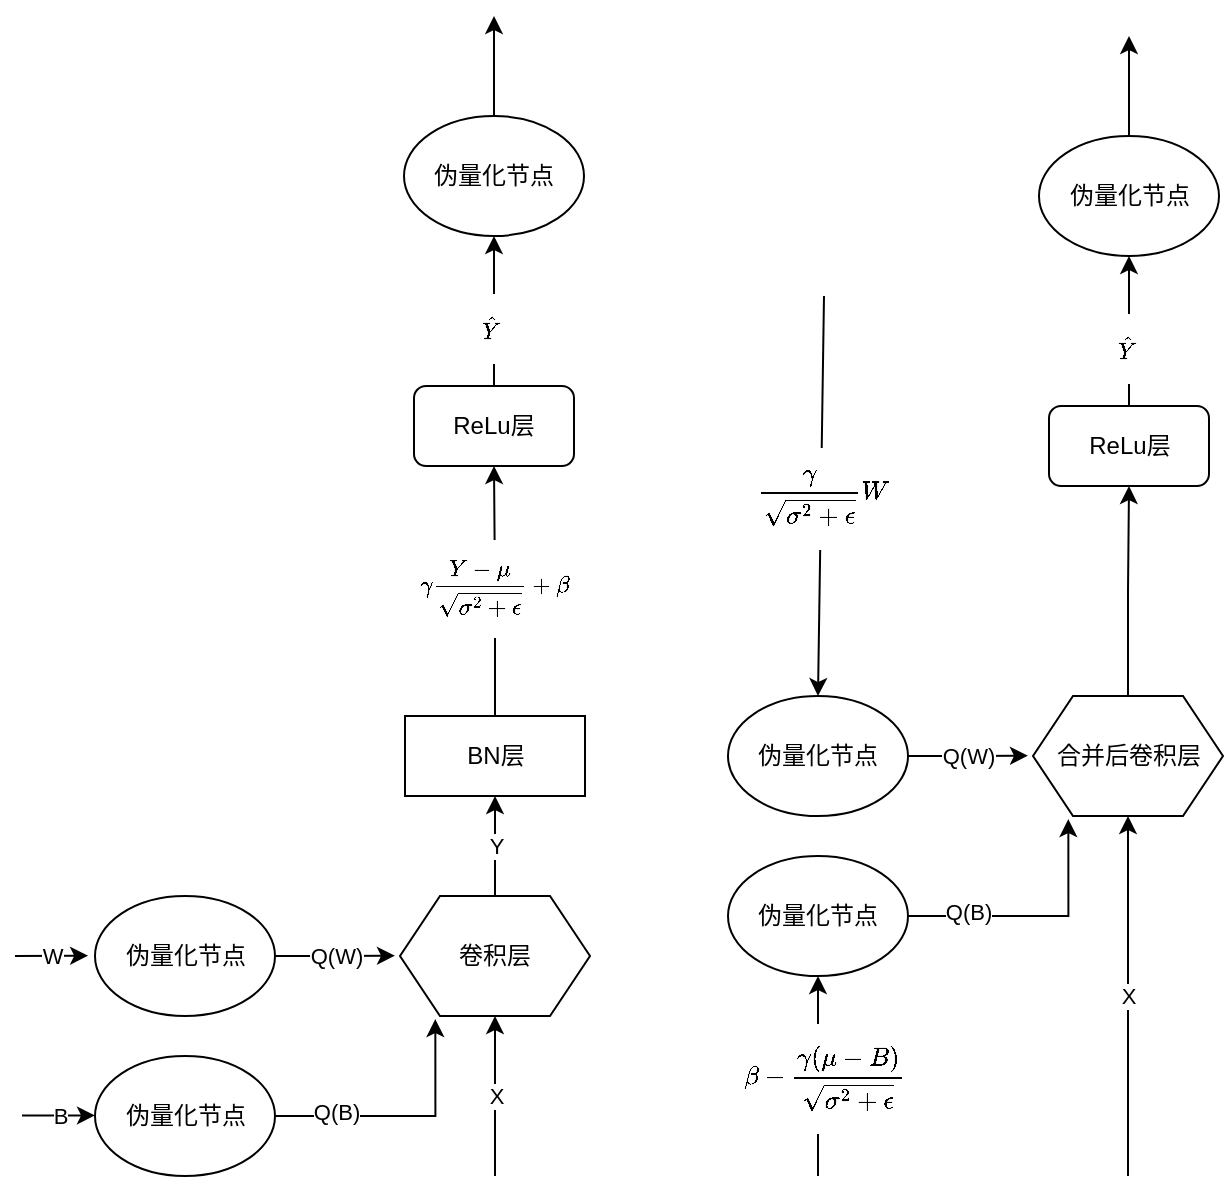 <mxfile version="22.1.11" type="github">
  <diagram name="第 1 页" id="X9jvzgMZtcE-ZR-s-Yis">
    <mxGraphModel dx="2074" dy="1106" grid="1" gridSize="10" guides="1" tooltips="1" connect="1" arrows="1" fold="1" page="1" pageScale="1" pageWidth="827" pageHeight="1169" math="1" shadow="0">
      <root>
        <mxCell id="0" />
        <mxCell id="1" parent="0" />
        <mxCell id="bzvXZ9JU_XJJX3I2Di7V-11" value="Y" style="edgeStyle=orthogonalEdgeStyle;rounded=0;orthogonalLoop=1;jettySize=auto;html=1;exitX=0.5;exitY=0;exitDx=0;exitDy=0;entryX=0.5;entryY=1;entryDx=0;entryDy=0;" parent="1" source="bzvXZ9JU_XJJX3I2Di7V-1" target="bzvXZ9JU_XJJX3I2Di7V-3" edge="1">
          <mxGeometry x="0.012" relative="1" as="geometry">
            <mxPoint as="offset" />
          </mxGeometry>
        </mxCell>
        <mxCell id="bzvXZ9JU_XJJX3I2Di7V-1" value="卷积层" style="shape=hexagon;perimeter=hexagonPerimeter2;whiteSpace=wrap;html=1;fixedSize=1;" parent="1" vertex="1">
          <mxGeometry x="223" y="610" width="95" height="60" as="geometry" />
        </mxCell>
        <mxCell id="bzvXZ9JU_XJJX3I2Di7V-14" style="edgeStyle=orthogonalEdgeStyle;rounded=0;orthogonalLoop=1;jettySize=auto;html=1;exitX=0.5;exitY=0;exitDx=0;exitDy=0;entryX=0.5;entryY=1;entryDx=0;entryDy=0;" parent="1" source="bzvXZ9JU_XJJX3I2Di7V-2" target="bzvXZ9JU_XJJX3I2Di7V-4" edge="1">
          <mxGeometry relative="1" as="geometry" />
        </mxCell>
        <mxCell id="bzvXZ9JU_XJJX3I2Di7V-27" value="&lt;font style=&quot;font-size: 10px;&quot;&gt;$$ \hat Y$$&lt;/font&gt;" style="edgeLabel;html=1;align=center;verticalAlign=middle;resizable=0;points=[];" parent="bzvXZ9JU_XJJX3I2Di7V-14" vertex="1" connectable="0">
          <mxGeometry x="-0.221" y="2" relative="1" as="geometry">
            <mxPoint as="offset" />
          </mxGeometry>
        </mxCell>
        <mxCell id="bzvXZ9JU_XJJX3I2Di7V-2" value="ReLu层" style="rounded=1;whiteSpace=wrap;html=1;" parent="1" vertex="1">
          <mxGeometry x="230" y="355" width="80" height="40" as="geometry" />
        </mxCell>
        <mxCell id="bzvXZ9JU_XJJX3I2Di7V-12" style="edgeStyle=orthogonalEdgeStyle;rounded=0;orthogonalLoop=1;jettySize=auto;html=1;exitX=0.5;exitY=0;exitDx=0;exitDy=0;entryX=0.5;entryY=1;entryDx=0;entryDy=0;" parent="1" source="bzvXZ9JU_XJJX3I2Di7V-3" target="bzvXZ9JU_XJJX3I2Di7V-2" edge="1">
          <mxGeometry relative="1" as="geometry" />
        </mxCell>
        <mxCell id="bzvXZ9JU_XJJX3I2Di7V-23" value="&lt;div style=&quot;font-family: Consolas, &amp;quot;Courier New&amp;quot;, monospace; line-height: 19px;&quot;&gt;&lt;span style=&quot;background-color: rgb(255, 255, 255);&quot;&gt;&lt;font style=&quot;font-size: 10px;&quot;&gt;$$\gamma \frac{Y-\mu}{\sqrt{\sigma^2+\epsilon}}+\beta$$&lt;/font&gt;&lt;/span&gt;&lt;/div&gt;" style="edgeLabel;html=1;align=center;verticalAlign=middle;resizable=0;points=[];" parent="bzvXZ9JU_XJJX3I2Di7V-12" vertex="1" connectable="0">
          <mxGeometry x="0.028" relative="1" as="geometry">
            <mxPoint as="offset" />
          </mxGeometry>
        </mxCell>
        <mxCell id="bzvXZ9JU_XJJX3I2Di7V-3" value="BN层" style="rounded=0;whiteSpace=wrap;html=1;" parent="1" vertex="1">
          <mxGeometry x="225.5" y="520" width="90" height="40" as="geometry" />
        </mxCell>
        <mxCell id="bzvXZ9JU_XJJX3I2Di7V-15" style="edgeStyle=orthogonalEdgeStyle;rounded=0;orthogonalLoop=1;jettySize=auto;html=1;exitX=0.5;exitY=0;exitDx=0;exitDy=0;" parent="1" source="bzvXZ9JU_XJJX3I2Di7V-4" edge="1">
          <mxGeometry relative="1" as="geometry">
            <mxPoint x="270" y="170" as="targetPoint" />
          </mxGeometry>
        </mxCell>
        <mxCell id="bzvXZ9JU_XJJX3I2Di7V-4" value="伪量化节点" style="ellipse;whiteSpace=wrap;html=1;" parent="1" vertex="1">
          <mxGeometry x="225" y="220" width="90" height="60" as="geometry" />
        </mxCell>
        <mxCell id="bzvXZ9JU_XJJX3I2Di7V-16" value="Q(W)" style="edgeStyle=orthogonalEdgeStyle;rounded=0;orthogonalLoop=1;jettySize=auto;html=1;exitX=1;exitY=0.5;exitDx=0;exitDy=0;" parent="1" source="bzvXZ9JU_XJJX3I2Di7V-5" edge="1">
          <mxGeometry relative="1" as="geometry">
            <mxPoint x="220.5" y="639.824" as="targetPoint" />
          </mxGeometry>
        </mxCell>
        <mxCell id="bzvXZ9JU_XJJX3I2Di7V-5" value="伪量化节点" style="ellipse;whiteSpace=wrap;html=1;" parent="1" vertex="1">
          <mxGeometry x="70.5" y="610" width="90" height="60" as="geometry" />
        </mxCell>
        <mxCell id="bzvXZ9JU_XJJX3I2Di7V-17" value="W" style="endArrow=classic;html=1;rounded=0;entryX=-0.038;entryY=0.497;entryDx=0;entryDy=0;entryPerimeter=0;" parent="1" target="bzvXZ9JU_XJJX3I2Di7V-5" edge="1">
          <mxGeometry width="50" height="50" relative="1" as="geometry">
            <mxPoint x="30.5" y="640" as="sourcePoint" />
            <mxPoint x="60.5" y="630" as="targetPoint" />
          </mxGeometry>
        </mxCell>
        <mxCell id="bzvXZ9JU_XJJX3I2Di7V-20" value="X" style="endArrow=classic;html=1;rounded=0;entryX=0.5;entryY=1;entryDx=0;entryDy=0;" parent="1" target="bzvXZ9JU_XJJX3I2Di7V-1" edge="1">
          <mxGeometry width="50" height="50" relative="1" as="geometry">
            <mxPoint x="270.5" y="750" as="sourcePoint" />
            <mxPoint x="290.5" y="730" as="targetPoint" />
          </mxGeometry>
        </mxCell>
        <mxCell id="bzvXZ9JU_XJJX3I2Di7V-28" value="伪量化节点" style="ellipse;whiteSpace=wrap;html=1;" parent="1" vertex="1">
          <mxGeometry x="70.5" y="690" width="90" height="60" as="geometry" />
        </mxCell>
        <mxCell id="bzvXZ9JU_XJJX3I2Di7V-29" value="B" style="endArrow=classic;html=1;rounded=0;entryX=-0.038;entryY=0.497;entryDx=0;entryDy=0;entryPerimeter=0;" parent="1" edge="1">
          <mxGeometry width="50" height="50" relative="1" as="geometry">
            <mxPoint x="34" y="719.71" as="sourcePoint" />
            <mxPoint x="70.5" y="719.71" as="targetPoint" />
          </mxGeometry>
        </mxCell>
        <mxCell id="bzvXZ9JU_XJJX3I2Di7V-30" style="edgeStyle=orthogonalEdgeStyle;rounded=0;orthogonalLoop=1;jettySize=auto;html=1;exitX=1;exitY=0.5;exitDx=0;exitDy=0;entryX=0.186;entryY=1.026;entryDx=0;entryDy=0;entryPerimeter=0;" parent="1" source="bzvXZ9JU_XJJX3I2Di7V-28" target="bzvXZ9JU_XJJX3I2Di7V-1" edge="1">
          <mxGeometry relative="1" as="geometry" />
        </mxCell>
        <mxCell id="bzvXZ9JU_XJJX3I2Di7V-31" value="Q(B)" style="edgeLabel;html=1;align=center;verticalAlign=middle;resizable=0;points=[];" parent="bzvXZ9JU_XJJX3I2Di7V-30" vertex="1" connectable="0">
          <mxGeometry x="-0.53" y="2" relative="1" as="geometry">
            <mxPoint as="offset" />
          </mxGeometry>
        </mxCell>
        <mxCell id="bzvXZ9JU_XJJX3I2Di7V-50" style="edgeStyle=orthogonalEdgeStyle;rounded=0;orthogonalLoop=1;jettySize=auto;html=1;exitX=0.5;exitY=0;exitDx=0;exitDy=0;entryX=0.5;entryY=1;entryDx=0;entryDy=0;" parent="1" source="bzvXZ9JU_XJJX3I2Di7V-33" edge="1" target="bzvXZ9JU_XJJX3I2Di7V-36">
          <mxGeometry relative="1" as="geometry">
            <mxPoint x="587" y="440.0" as="targetPoint" />
          </mxGeometry>
        </mxCell>
        <mxCell id="bzvXZ9JU_XJJX3I2Di7V-33" value="合并后卷积层" style="shape=hexagon;perimeter=hexagonPerimeter2;whiteSpace=wrap;html=1;fixedSize=1;" parent="1" vertex="1">
          <mxGeometry x="539.5" y="510" width="95" height="60" as="geometry" />
        </mxCell>
        <mxCell id="bzvXZ9JU_XJJX3I2Di7V-34" style="edgeStyle=orthogonalEdgeStyle;rounded=0;orthogonalLoop=1;jettySize=auto;html=1;exitX=0.5;exitY=0;exitDx=0;exitDy=0;entryX=0.5;entryY=1;entryDx=0;entryDy=0;" parent="1" source="bzvXZ9JU_XJJX3I2Di7V-36" target="bzvXZ9JU_XJJX3I2Di7V-41" edge="1">
          <mxGeometry relative="1" as="geometry" />
        </mxCell>
        <mxCell id="bzvXZ9JU_XJJX3I2Di7V-35" value="&lt;font style=&quot;font-size: 10px;&quot;&gt;$$ \hat Y$$&lt;/font&gt;" style="edgeLabel;html=1;align=center;verticalAlign=middle;resizable=0;points=[];" parent="bzvXZ9JU_XJJX3I2Di7V-34" vertex="1" connectable="0">
          <mxGeometry x="-0.221" y="2" relative="1" as="geometry">
            <mxPoint as="offset" />
          </mxGeometry>
        </mxCell>
        <mxCell id="bzvXZ9JU_XJJX3I2Di7V-36" value="ReLu层" style="rounded=1;whiteSpace=wrap;html=1;" parent="1" vertex="1">
          <mxGeometry x="547.5" y="365" width="80" height="40" as="geometry" />
        </mxCell>
        <mxCell id="bzvXZ9JU_XJJX3I2Di7V-40" style="edgeStyle=orthogonalEdgeStyle;rounded=0;orthogonalLoop=1;jettySize=auto;html=1;exitX=0.5;exitY=0;exitDx=0;exitDy=0;" parent="1" source="bzvXZ9JU_XJJX3I2Di7V-41" edge="1">
          <mxGeometry relative="1" as="geometry">
            <mxPoint x="587.5" y="180" as="targetPoint" />
          </mxGeometry>
        </mxCell>
        <mxCell id="bzvXZ9JU_XJJX3I2Di7V-41" value="伪量化节点" style="ellipse;whiteSpace=wrap;html=1;" parent="1" vertex="1">
          <mxGeometry x="542.5" y="230" width="90" height="60" as="geometry" />
        </mxCell>
        <mxCell id="bzvXZ9JU_XJJX3I2Di7V-42" value="Q(W)" style="edgeStyle=orthogonalEdgeStyle;rounded=0;orthogonalLoop=1;jettySize=auto;html=1;exitX=1;exitY=0.5;exitDx=0;exitDy=0;" parent="1" source="bzvXZ9JU_XJJX3I2Di7V-43" edge="1">
          <mxGeometry relative="1" as="geometry">
            <mxPoint x="537" y="539.824" as="targetPoint" />
          </mxGeometry>
        </mxCell>
        <mxCell id="bzvXZ9JU_XJJX3I2Di7V-43" value="伪量化节点" style="ellipse;whiteSpace=wrap;html=1;" parent="1" vertex="1">
          <mxGeometry x="387" y="510" width="90" height="60" as="geometry" />
        </mxCell>
        <mxCell id="bzvXZ9JU_XJJX3I2Di7V-45" value="X" style="endArrow=classic;html=1;rounded=0;entryX=0.5;entryY=1;entryDx=0;entryDy=0;" parent="1" target="bzvXZ9JU_XJJX3I2Di7V-33" edge="1">
          <mxGeometry width="50" height="50" relative="1" as="geometry">
            <mxPoint x="587" y="750" as="sourcePoint" />
            <mxPoint x="607" y="630" as="targetPoint" />
          </mxGeometry>
        </mxCell>
        <mxCell id="bzvXZ9JU_XJJX3I2Di7V-46" value="伪量化节点" style="ellipse;whiteSpace=wrap;html=1;" parent="1" vertex="1">
          <mxGeometry x="387" y="590" width="90" height="60" as="geometry" />
        </mxCell>
        <mxCell id="bzvXZ9JU_XJJX3I2Di7V-48" style="edgeStyle=orthogonalEdgeStyle;rounded=0;orthogonalLoop=1;jettySize=auto;html=1;exitX=1;exitY=0.5;exitDx=0;exitDy=0;entryX=0.186;entryY=1.026;entryDx=0;entryDy=0;entryPerimeter=0;" parent="1" source="bzvXZ9JU_XJJX3I2Di7V-46" target="bzvXZ9JU_XJJX3I2Di7V-33" edge="1">
          <mxGeometry relative="1" as="geometry" />
        </mxCell>
        <mxCell id="bzvXZ9JU_XJJX3I2Di7V-49" value="Q(B)" style="edgeLabel;html=1;align=center;verticalAlign=middle;resizable=0;points=[];" parent="bzvXZ9JU_XJJX3I2Di7V-48" vertex="1" connectable="0">
          <mxGeometry x="-0.53" y="2" relative="1" as="geometry">
            <mxPoint as="offset" />
          </mxGeometry>
        </mxCell>
        <mxCell id="bzvXZ9JU_XJJX3I2Di7V-51" value="" style="endArrow=classic;html=1;rounded=0;entryX=0.5;entryY=0;entryDx=0;entryDy=0;" parent="1" target="bzvXZ9JU_XJJX3I2Di7V-43" edge="1">
          <mxGeometry width="50" height="50" relative="1" as="geometry">
            <mxPoint x="435" y="310" as="sourcePoint" />
            <mxPoint x="330" y="390" as="targetPoint" />
          </mxGeometry>
        </mxCell>
        <mxCell id="bzvXZ9JU_XJJX3I2Di7V-52" value="&lt;div style=&quot;font-family: Consolas, &amp;quot;Courier New&amp;quot;, monospace; line-height: 19px;&quot;&gt;&lt;span style=&quot;background-color: rgb(255, 255, 255);&quot;&gt;&lt;font style=&quot;font-size: 11px;&quot;&gt;$$\frac{\gamma }{\sqrt{\sigma^2+\epsilon}}W$$&lt;/font&gt;&lt;/span&gt;&lt;/div&gt;" style="edgeLabel;html=1;align=center;verticalAlign=middle;resizable=0;points=[];" parent="bzvXZ9JU_XJJX3I2Di7V-51" vertex="1" connectable="0">
          <mxGeometry x="-0.314" y="-2" relative="1" as="geometry">
            <mxPoint x="2" y="32" as="offset" />
          </mxGeometry>
        </mxCell>
        <mxCell id="bzvXZ9JU_XJJX3I2Di7V-56" value="" style="endArrow=classic;html=1;rounded=0;entryX=0.5;entryY=1;entryDx=0;entryDy=0;" parent="1" target="bzvXZ9JU_XJJX3I2Di7V-46" edge="1">
          <mxGeometry width="50" height="50" relative="1" as="geometry">
            <mxPoint x="432" y="750" as="sourcePoint" />
            <mxPoint x="327" y="630" as="targetPoint" />
          </mxGeometry>
        </mxCell>
        <mxCell id="bzvXZ9JU_XJJX3I2Di7V-57" value="&lt;div style=&quot;font-family: Consolas, &amp;quot;Courier New&amp;quot;, monospace; line-height: 19px;&quot;&gt;&lt;font style=&quot;font-size: 11px;&quot;&gt;$$\beta-\frac{\gamma (\mu - B)}{\sqrt{\sigma^2+\epsilon}}$$&lt;/font&gt;&lt;/div&gt;" style="edgeLabel;html=1;align=center;verticalAlign=middle;resizable=0;points=[];labelBackgroundColor=default;" parent="bzvXZ9JU_XJJX3I2Di7V-56" vertex="1" connectable="0">
          <mxGeometry x="-0.154" y="2" relative="1" as="geometry">
            <mxPoint x="5" y="-7" as="offset" />
          </mxGeometry>
        </mxCell>
      </root>
    </mxGraphModel>
  </diagram>
</mxfile>
